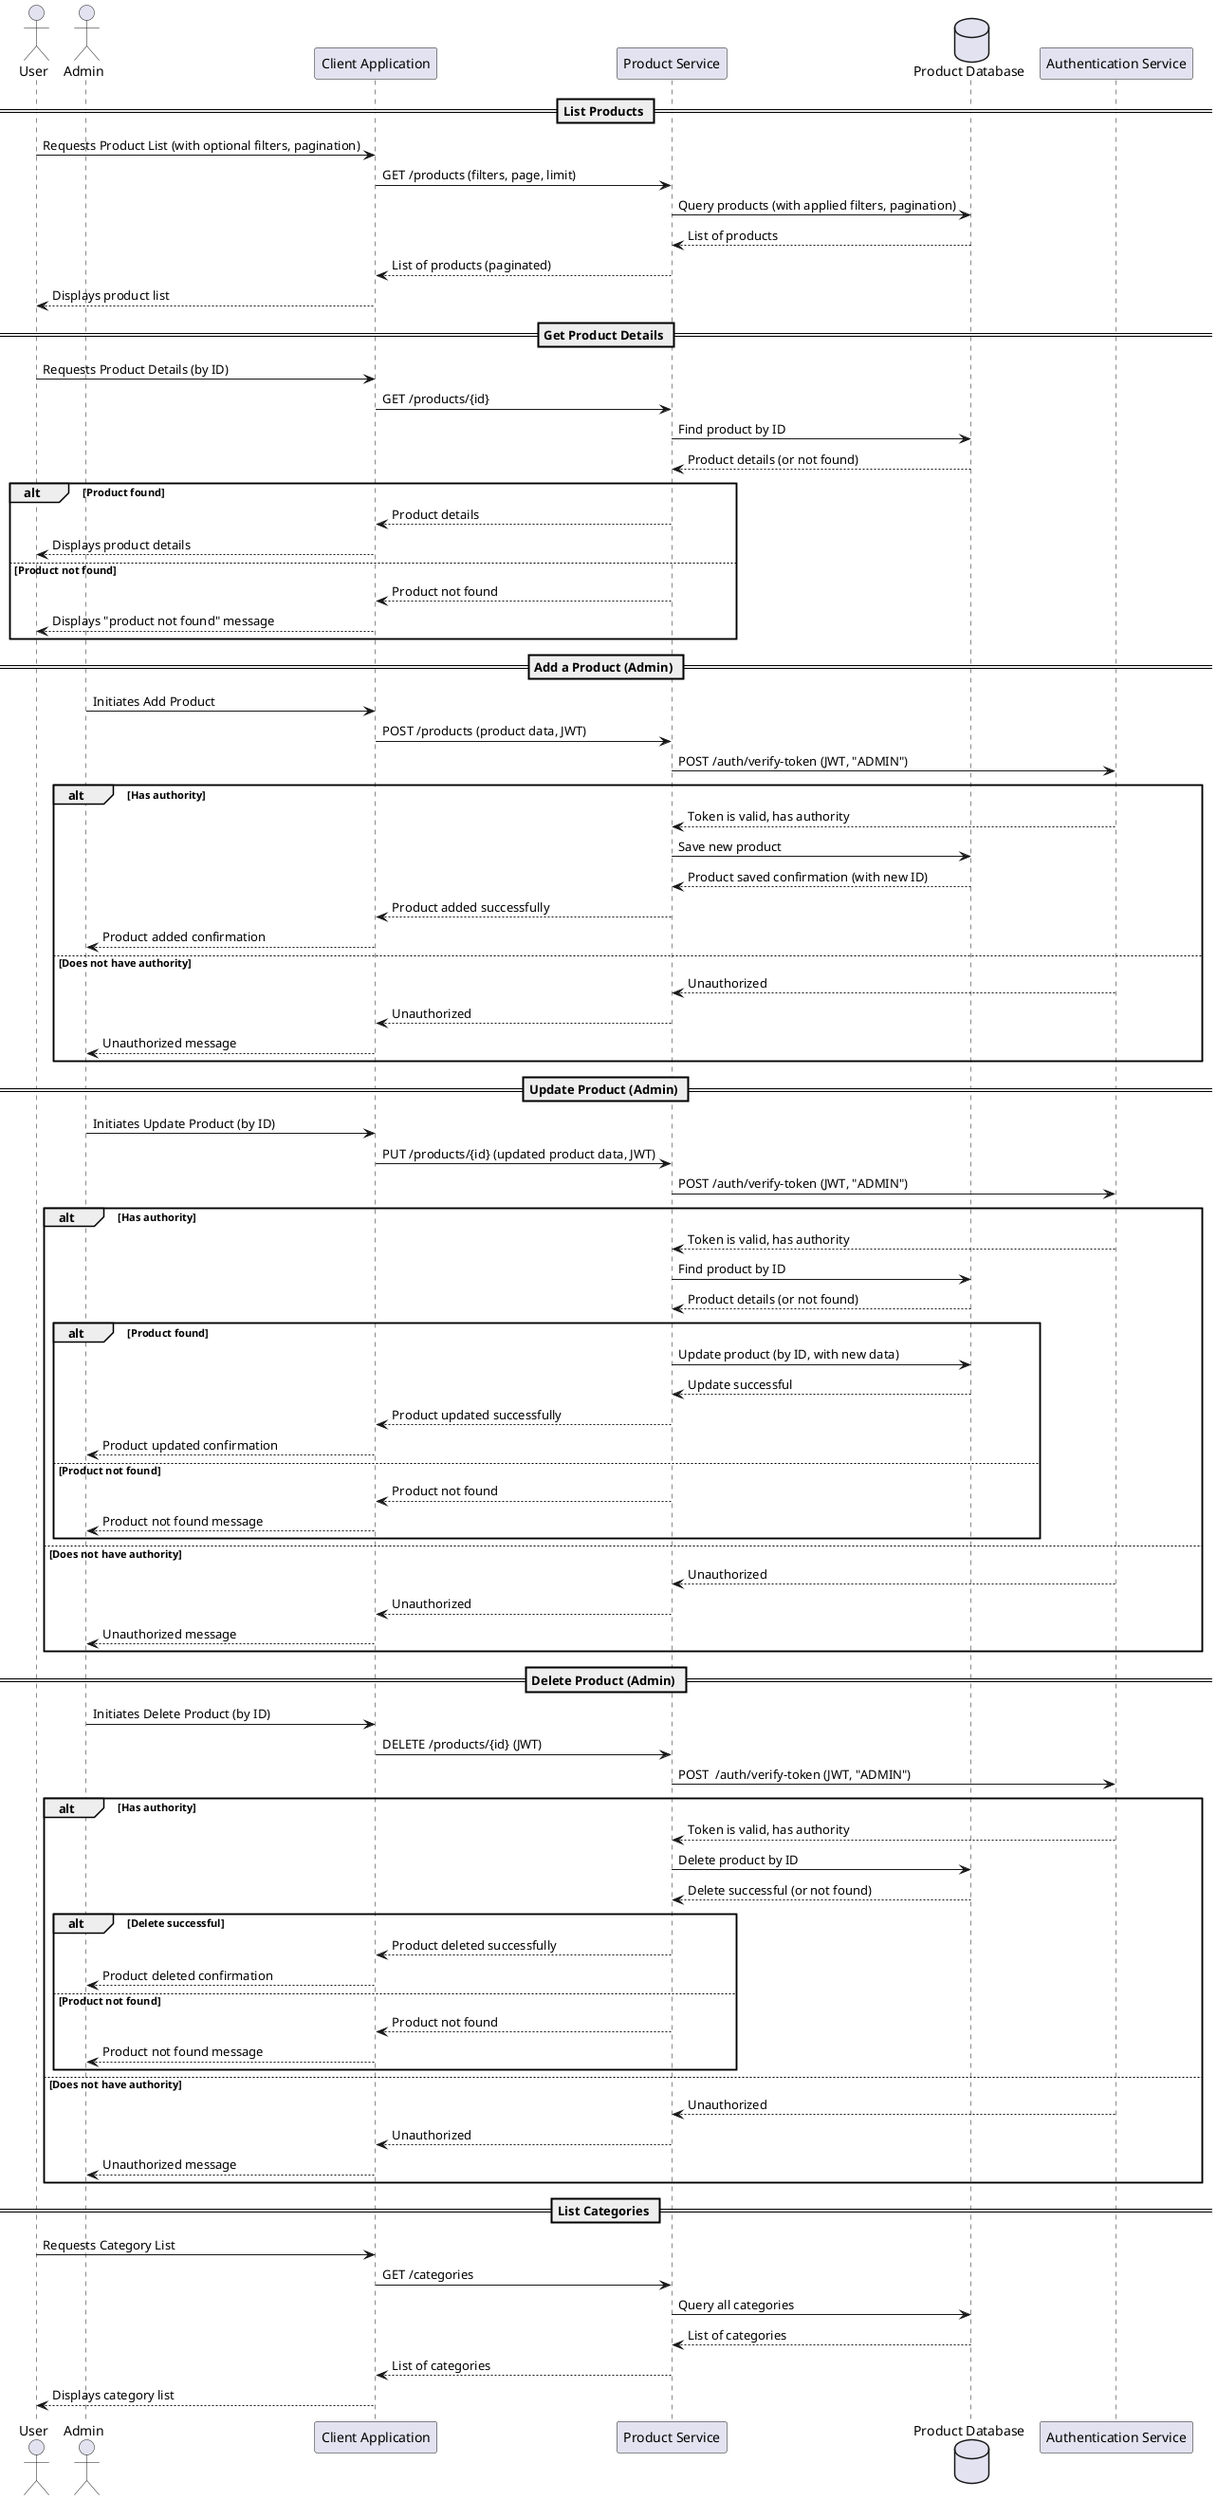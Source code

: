 @startuml product-flow
actor User
actor Admin
participant "Client Application" as Client
participant "Product Service" as ProductSvc
database "Product Database" as ProductDB
participant "Authentication Service" as AuthService


== List Products ==
User -> Client: Requests Product List (with optional filters, pagination)
Client -> ProductSvc: GET /products (filters, page, limit)
ProductSvc -> ProductDB: Query products (with applied filters, pagination)
ProductDB --> ProductSvc: List of products
ProductSvc --> Client: List of products (paginated)
Client --> User: Displays product list

== Get Product Details ==
User -> Client: Requests Product Details (by ID)
Client -> ProductSvc: GET /products/{id}
ProductSvc -> ProductDB: Find product by ID
ProductDB --> ProductSvc: Product details (or not found)
alt Product found
    ProductSvc --> Client: Product details
    Client --> User: Displays product details
else Product not found
    ProductSvc --> Client: Product not found
    Client --> User: Displays "product not found" message
end

== Add a Product (Admin) ==
Admin -> Client: Initiates Add Product
Client -> ProductSvc: POST /products (product data, JWT)
ProductSvc -> AuthService: POST /auth/verify-token (JWT, "ADMIN")
alt Has authority
    AuthService --> ProductSvc: Token is valid, has authority
    ProductSvc -> ProductDB: Save new product
    ProductDB --> ProductSvc: Product saved confirmation (with new ID)
    ProductSvc --> Client: Product added successfully
    Client --> Admin: Product added confirmation
else Does not have authority
    AuthService --> ProductSvc: Unauthorized
    ProductSvc --> Client: Unauthorized
    Client --> Admin: Unauthorized message
end

== Update Product (Admin) ==
Admin -> Client: Initiates Update Product (by ID)
Client -> ProductSvc: PUT /products/{id} (updated product data, JWT)
ProductSvc -> AuthService: POST /auth/verify-token (JWT, "ADMIN")
alt Has authority
    AuthService --> ProductSvc: Token is valid, has authority
    ProductSvc -> ProductDB: Find product by ID
    ProductDB --> ProductSvc: Product details (or not found)
    alt Product found
        ProductSvc -> ProductDB: Update product (by ID, with new data)
        ProductDB --> ProductSvc: Update successful
        ProductSvc --> Client: Product updated successfully
        Client --> Admin: Product updated confirmation
    else Product not found
        ProductSvc --> Client: Product not found
        Client --> Admin: Product not found message
    end
else Does not have authority
    AuthService --> ProductSvc: Unauthorized
    ProductSvc --> Client: Unauthorized
    Client --> Admin: Unauthorized message
end

== Delete Product (Admin) ==
Admin -> Client: Initiates Delete Product (by ID)
Client -> ProductSvc: DELETE /products/{id} (JWT)
ProductSvc -> AuthService: POST  /auth/verify-token (JWT, "ADMIN")
alt Has authority
    AuthService --> ProductSvc: Token is valid, has authority
    ProductSvc -> ProductDB: Delete product by ID
    ProductDB --> ProductSvc: Delete successful (or not found)
    alt Delete successful
        ProductSvc --> Client: Product deleted successfully
        Client --> Admin: Product deleted confirmation
    else Product not found
        ProductSvc --> Client: Product not found
        Client --> Admin: Product not found message
    end
else Does not have authority
    AuthService --> ProductSvc: Unauthorized
    ProductSvc --> Client: Unauthorized
    Client --> Admin: Unauthorized message
end

== List Categories ==
User -> Client: Requests Category List
Client -> ProductSvc: GET /categories
ProductSvc -> ProductDB: Query all categories
ProductDB --> ProductSvc: List of categories
ProductSvc --> Client: List of categories
Client --> User: Displays category list


@enduml